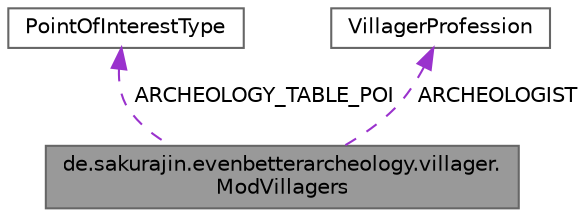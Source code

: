 digraph "de.sakurajin.evenbetterarcheology.villager.ModVillagers"
{
 // LATEX_PDF_SIZE
  bgcolor="transparent";
  edge [fontname=Helvetica,fontsize=10,labelfontname=Helvetica,labelfontsize=10];
  node [fontname=Helvetica,fontsize=10,shape=box,height=0.2,width=0.4];
  Node1 [label="de.sakurajin.evenbetterarcheology.villager.\lModVillagers",height=0.2,width=0.4,color="gray40", fillcolor="grey60", style="filled", fontcolor="black",tooltip=" "];
  Node2 -> Node1 [dir="back",color="darkorchid3",style="dashed",label=" ARCHEOLOGY_TABLE_POI" ];
  Node2 [label="PointOfInterestType",height=0.2,width=0.4,color="gray40", fillcolor="white", style="filled",tooltip=" "];
  Node3 -> Node1 [dir="back",color="darkorchid3",style="dashed",label=" ARCHEOLOGIST" ];
  Node3 [label="VillagerProfession",height=0.2,width=0.4,color="gray40", fillcolor="white", style="filled",tooltip=" "];
}
